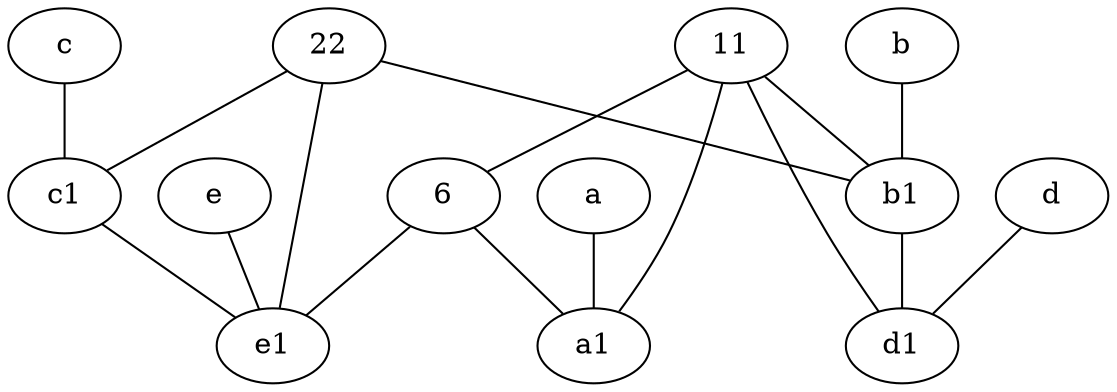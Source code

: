 graph {
	node [labelfontsize=50]
	c1 [labelfontsize=50 pos="4.5,3!"]
	6 [labelfontsize=50]
	e [labelfontsize=50 pos="7,9!"]
	e1 [labelfontsize=50 pos="7,7!"]
	b [labelfontsize=50 pos="10,4!"]
	11 [labelfontsize=50]
	c [labelfontsize=50 pos="4.5,2!"]
	d [labelfontsize=50 pos="2,5!"]
	b1 [labelfontsize=50 pos="9,4!"]
	a1 [labelfontsize=50 pos="8,3!"]
	a [labelfontsize=50 pos="8,2!"]
	22 [labelfontsize=50]
	d1 [labelfontsize=50 pos="3,5!"]
	b1 -- d1
	e -- e1
	a -- a1
	c1 -- e1
	d -- d1
	11 -- d1
	c -- c1
	b -- b1
	22 -- b1
	11 -- 6
	6 -- a1
	6 -- e1
	11 -- a1
	22 -- c1
	22 -- e1
	11 -- b1
}
